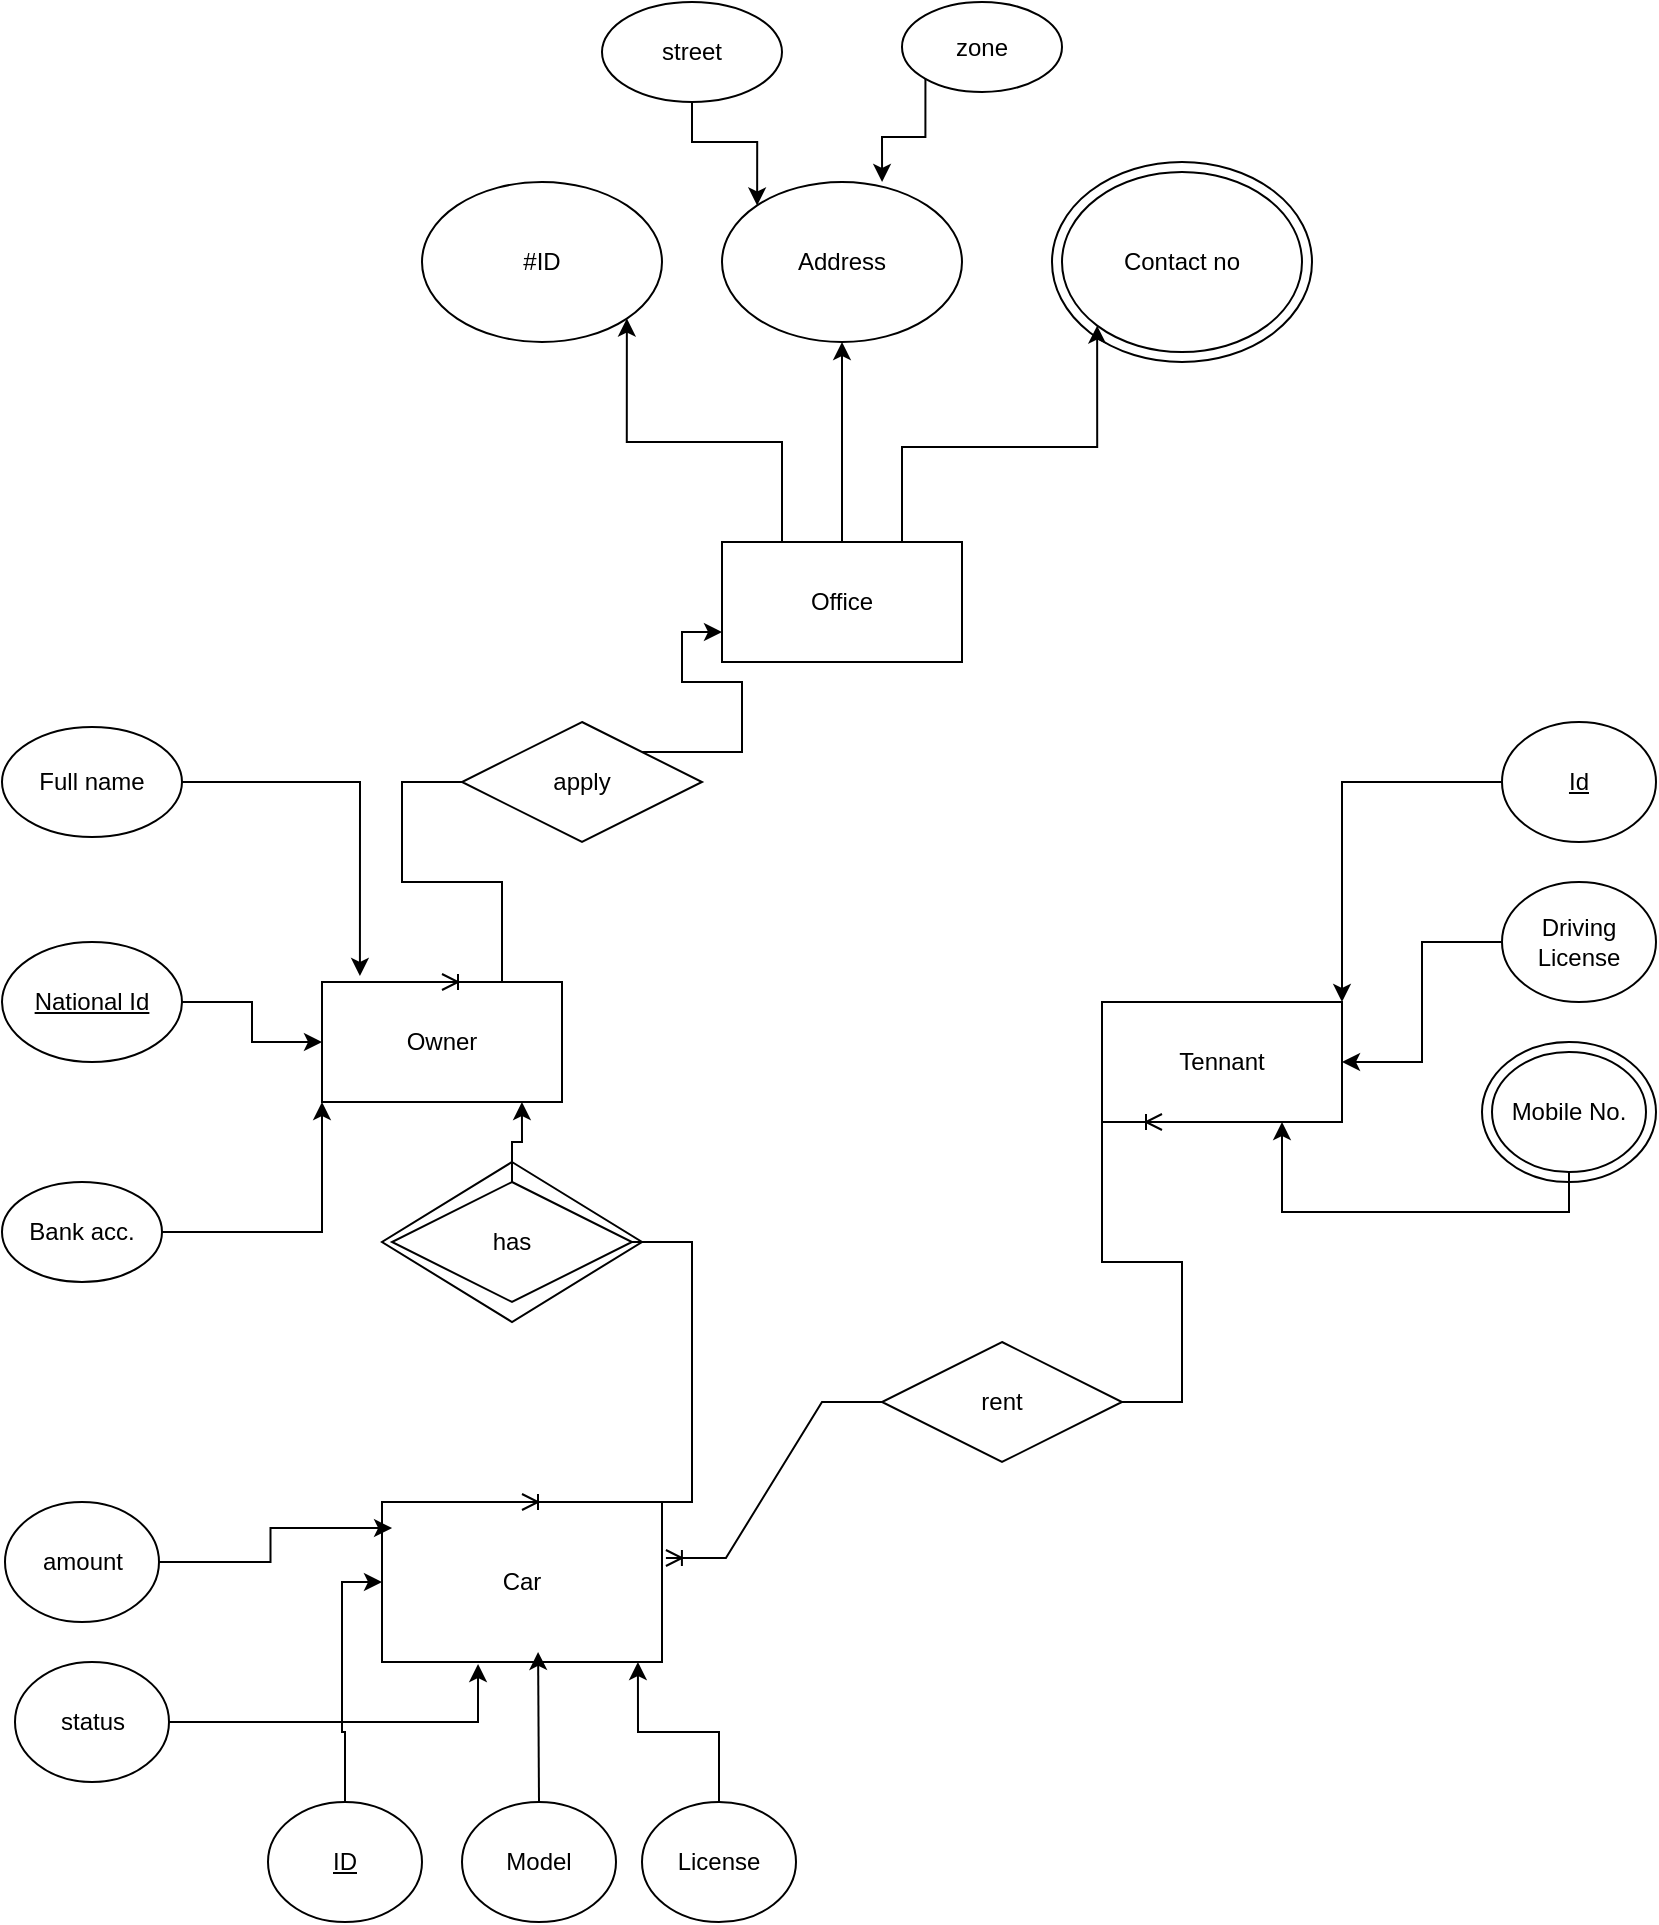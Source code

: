 <mxfile version="28.0.9">
  <diagram name="Page-1" id="pel_DhKkYhrq0elA8BhC">
    <mxGraphModel dx="1426" dy="749" grid="1" gridSize="10" guides="1" tooltips="1" connect="1" arrows="1" fold="1" page="1" pageScale="1" pageWidth="827" pageHeight="1169" math="0" shadow="0">
      <root>
        <mxCell id="0" />
        <mxCell id="1" parent="0" />
        <mxCell id="rIx0_HP09q107G3XZrxy-67" value="Car" style="rounded=0;whiteSpace=wrap;html=1;" vertex="1" parent="1">
          <mxGeometry x="190" y="1000" width="140" height="80" as="geometry" />
        </mxCell>
        <mxCell id="rIx0_HP09q107G3XZrxy-65" value="has" style="shape=rhombus;perimeter=rhombusPerimeter;whiteSpace=wrap;html=1;align=center;" vertex="1" parent="1">
          <mxGeometry x="190" y="830" width="130" height="80" as="geometry" />
        </mxCell>
        <mxCell id="rIx0_HP09q107G3XZrxy-49" value="" style="ellipse;whiteSpace=wrap;html=1;" vertex="1" parent="1">
          <mxGeometry x="740" y="770" width="87" height="70" as="geometry" />
        </mxCell>
        <mxCell id="rIx0_HP09q107G3XZrxy-17" value="" style="ellipse;whiteSpace=wrap;html=1;" vertex="1" parent="1">
          <mxGeometry x="525" y="330" width="130" height="100" as="geometry" />
        </mxCell>
        <mxCell id="rIx0_HP09q107G3XZrxy-6" style="edgeStyle=orthogonalEdgeStyle;rounded=0;orthogonalLoop=1;jettySize=auto;html=1;exitX=0.25;exitY=0;exitDx=0;exitDy=0;entryX=1;entryY=1;entryDx=0;entryDy=0;" edge="1" parent="1" source="rIx0_HP09q107G3XZrxy-1" target="rIx0_HP09q107G3XZrxy-2">
          <mxGeometry relative="1" as="geometry" />
        </mxCell>
        <mxCell id="rIx0_HP09q107G3XZrxy-9" style="edgeStyle=orthogonalEdgeStyle;rounded=0;orthogonalLoop=1;jettySize=auto;html=1;exitX=0.5;exitY=0;exitDx=0;exitDy=0;entryX=0.5;entryY=1;entryDx=0;entryDy=0;" edge="1" parent="1" source="rIx0_HP09q107G3XZrxy-1" target="rIx0_HP09q107G3XZrxy-3">
          <mxGeometry relative="1" as="geometry" />
        </mxCell>
        <mxCell id="rIx0_HP09q107G3XZrxy-10" style="edgeStyle=orthogonalEdgeStyle;rounded=0;orthogonalLoop=1;jettySize=auto;html=1;exitX=0.75;exitY=0;exitDx=0;exitDy=0;entryX=0;entryY=1;entryDx=0;entryDy=0;" edge="1" parent="1" source="rIx0_HP09q107G3XZrxy-1" target="rIx0_HP09q107G3XZrxy-4">
          <mxGeometry relative="1" as="geometry" />
        </mxCell>
        <mxCell id="rIx0_HP09q107G3XZrxy-1" value="Office" style="rounded=0;whiteSpace=wrap;html=1;" vertex="1" parent="1">
          <mxGeometry x="360" y="520" width="120" height="60" as="geometry" />
        </mxCell>
        <mxCell id="rIx0_HP09q107G3XZrxy-2" value="#ID" style="ellipse;whiteSpace=wrap;html=1;" vertex="1" parent="1">
          <mxGeometry x="210" y="340" width="120" height="80" as="geometry" />
        </mxCell>
        <mxCell id="rIx0_HP09q107G3XZrxy-3" value="Address" style="ellipse;whiteSpace=wrap;html=1;" vertex="1" parent="1">
          <mxGeometry x="360" y="340" width="120" height="80" as="geometry" />
        </mxCell>
        <mxCell id="rIx0_HP09q107G3XZrxy-11" value="Owner" style="rounded=0;whiteSpace=wrap;html=1;" vertex="1" parent="1">
          <mxGeometry x="160" y="740" width="120" height="60" as="geometry" />
        </mxCell>
        <mxCell id="rIx0_HP09q107G3XZrxy-4" value="Contact no" style="ellipse;whiteSpace=wrap;html=1;&#xa;ellipse;whiteSpace=wrap;html=1;" vertex="1" parent="1">
          <mxGeometry x="530" y="335" width="120" height="90" as="geometry" />
        </mxCell>
        <mxCell id="rIx0_HP09q107G3XZrxy-12" value="Tennant" style="rounded=0;whiteSpace=wrap;html=1;" vertex="1" parent="1">
          <mxGeometry x="550" y="750" width="120" height="60" as="geometry" />
        </mxCell>
        <mxCell id="rIx0_HP09q107G3XZrxy-35" style="edgeStyle=orthogonalEdgeStyle;rounded=0;orthogonalLoop=1;jettySize=auto;html=1;exitX=1;exitY=0;exitDx=0;exitDy=0;entryX=0;entryY=0.75;entryDx=0;entryDy=0;" edge="1" parent="1" source="rIx0_HP09q107G3XZrxy-13" target="rIx0_HP09q107G3XZrxy-1">
          <mxGeometry relative="1" as="geometry" />
        </mxCell>
        <mxCell id="rIx0_HP09q107G3XZrxy-13" value="apply" style="shape=rhombus;perimeter=rhombusPerimeter;whiteSpace=wrap;html=1;align=center;" vertex="1" parent="1">
          <mxGeometry x="230" y="610" width="120" height="60" as="geometry" />
        </mxCell>
        <mxCell id="rIx0_HP09q107G3XZrxy-22" style="edgeStyle=orthogonalEdgeStyle;rounded=0;orthogonalLoop=1;jettySize=auto;html=1;exitX=0.5;exitY=1;exitDx=0;exitDy=0;entryX=0;entryY=0;entryDx=0;entryDy=0;" edge="1" parent="1" source="rIx0_HP09q107G3XZrxy-18" target="rIx0_HP09q107G3XZrxy-3">
          <mxGeometry relative="1" as="geometry" />
        </mxCell>
        <mxCell id="rIx0_HP09q107G3XZrxy-18" value="street" style="ellipse;whiteSpace=wrap;html=1;" vertex="1" parent="1">
          <mxGeometry x="300" y="250" width="90" height="50" as="geometry" />
        </mxCell>
        <mxCell id="rIx0_HP09q107G3XZrxy-19" value="zone" style="ellipse;whiteSpace=wrap;html=1;" vertex="1" parent="1">
          <mxGeometry x="450" y="250" width="80" height="45" as="geometry" />
        </mxCell>
        <mxCell id="rIx0_HP09q107G3XZrxy-26" style="edgeStyle=orthogonalEdgeStyle;rounded=0;orthogonalLoop=1;jettySize=auto;html=1;exitX=0;exitY=1;exitDx=0;exitDy=0;entryX=0.667;entryY=0;entryDx=0;entryDy=0;entryPerimeter=0;" edge="1" parent="1" source="rIx0_HP09q107G3XZrxy-19" target="rIx0_HP09q107G3XZrxy-3">
          <mxGeometry relative="1" as="geometry" />
        </mxCell>
        <mxCell id="rIx0_HP09q107G3XZrxy-31" value="" style="edgeStyle=entityRelationEdgeStyle;fontSize=12;html=1;endArrow=ERoneToMany;rounded=0;entryX=0.5;entryY=0;entryDx=0;entryDy=0;" edge="1" parent="1" source="rIx0_HP09q107G3XZrxy-13" target="rIx0_HP09q107G3XZrxy-11">
          <mxGeometry width="100" height="100" relative="1" as="geometry">
            <mxPoint x="210" y="540" as="sourcePoint" />
            <mxPoint x="160" y="675" as="targetPoint" />
          </mxGeometry>
        </mxCell>
        <mxCell id="rIx0_HP09q107G3XZrxy-42" style="edgeStyle=orthogonalEdgeStyle;rounded=0;orthogonalLoop=1;jettySize=auto;html=1;exitX=1;exitY=0.5;exitDx=0;exitDy=0;entryX=0;entryY=1;entryDx=0;entryDy=0;" edge="1" parent="1" source="rIx0_HP09q107G3XZrxy-37" target="rIx0_HP09q107G3XZrxy-11">
          <mxGeometry relative="1" as="geometry" />
        </mxCell>
        <mxCell id="rIx0_HP09q107G3XZrxy-37" value="Bank acc." style="ellipse;whiteSpace=wrap;html=1;" vertex="1" parent="1">
          <mxGeometry y="840" width="80" height="50" as="geometry" />
        </mxCell>
        <mxCell id="rIx0_HP09q107G3XZrxy-41" style="edgeStyle=orthogonalEdgeStyle;rounded=0;orthogonalLoop=1;jettySize=auto;html=1;exitX=1;exitY=0.5;exitDx=0;exitDy=0;entryX=0;entryY=0.5;entryDx=0;entryDy=0;" edge="1" parent="1" source="rIx0_HP09q107G3XZrxy-38" target="rIx0_HP09q107G3XZrxy-11">
          <mxGeometry relative="1" as="geometry" />
        </mxCell>
        <mxCell id="rIx0_HP09q107G3XZrxy-38" value="&lt;u&gt;National Id&lt;/u&gt;" style="ellipse;whiteSpace=wrap;html=1;" vertex="1" parent="1">
          <mxGeometry y="720" width="90" height="60" as="geometry" />
        </mxCell>
        <mxCell id="rIx0_HP09q107G3XZrxy-39" value="Full name" style="ellipse;whiteSpace=wrap;html=1;" vertex="1" parent="1">
          <mxGeometry y="612.5" width="90" height="55" as="geometry" />
        </mxCell>
        <mxCell id="rIx0_HP09q107G3XZrxy-40" style="edgeStyle=orthogonalEdgeStyle;rounded=0;orthogonalLoop=1;jettySize=auto;html=1;exitX=1;exitY=0.5;exitDx=0;exitDy=0;entryX=0.158;entryY=-0.05;entryDx=0;entryDy=0;entryPerimeter=0;" edge="1" parent="1" source="rIx0_HP09q107G3XZrxy-39" target="rIx0_HP09q107G3XZrxy-11">
          <mxGeometry relative="1" as="geometry" />
        </mxCell>
        <mxCell id="rIx0_HP09q107G3XZrxy-46" style="edgeStyle=orthogonalEdgeStyle;rounded=0;orthogonalLoop=1;jettySize=auto;html=1;exitX=0;exitY=0.5;exitDx=0;exitDy=0;entryX=1;entryY=0;entryDx=0;entryDy=0;" edge="1" parent="1" source="rIx0_HP09q107G3XZrxy-43" target="rIx0_HP09q107G3XZrxy-12">
          <mxGeometry relative="1" as="geometry" />
        </mxCell>
        <mxCell id="rIx0_HP09q107G3XZrxy-43" value="&lt;u&gt;Id&lt;/u&gt;" style="ellipse;whiteSpace=wrap;html=1;" vertex="1" parent="1">
          <mxGeometry x="750" y="610" width="77" height="60" as="geometry" />
        </mxCell>
        <mxCell id="rIx0_HP09q107G3XZrxy-47" style="edgeStyle=orthogonalEdgeStyle;rounded=0;orthogonalLoop=1;jettySize=auto;html=1;exitX=0;exitY=0.5;exitDx=0;exitDy=0;entryX=1;entryY=0.5;entryDx=0;entryDy=0;" edge="1" parent="1" source="rIx0_HP09q107G3XZrxy-44" target="rIx0_HP09q107G3XZrxy-12">
          <mxGeometry relative="1" as="geometry" />
        </mxCell>
        <mxCell id="rIx0_HP09q107G3XZrxy-44" value="Driving License" style="ellipse;whiteSpace=wrap;html=1;" vertex="1" parent="1">
          <mxGeometry x="750" y="690" width="77" height="60" as="geometry" />
        </mxCell>
        <mxCell id="rIx0_HP09q107G3XZrxy-48" style="edgeStyle=orthogonalEdgeStyle;rounded=0;orthogonalLoop=1;jettySize=auto;html=1;exitX=0.5;exitY=1;exitDx=0;exitDy=0;entryX=0.75;entryY=1;entryDx=0;entryDy=0;" edge="1" parent="1" source="rIx0_HP09q107G3XZrxy-45" target="rIx0_HP09q107G3XZrxy-12">
          <mxGeometry relative="1" as="geometry" />
        </mxCell>
        <mxCell id="rIx0_HP09q107G3XZrxy-45" value="Mobile No." style="ellipse;whiteSpace=wrap;html=1;" vertex="1" parent="1">
          <mxGeometry x="745" y="775" width="77" height="60" as="geometry" />
        </mxCell>
        <mxCell id="rIx0_HP09q107G3XZrxy-52" value="" style="edgeStyle=entityRelationEdgeStyle;fontSize=12;html=1;endArrow=ERoneToMany;rounded=0;entryX=0.5;entryY=0;entryDx=0;entryDy=0;" edge="1" parent="1" source="rIx0_HP09q107G3XZrxy-53" target="rIx0_HP09q107G3XZrxy-67">
          <mxGeometry width="100" height="100" relative="1" as="geometry">
            <mxPoint x="150" y="890" as="sourcePoint" />
            <mxPoint x="190" y="1000" as="targetPoint" />
            <Array as="points">
              <mxPoint x="140" y="970" />
              <mxPoint x="260" y="940" />
              <mxPoint x="280" y="960" />
              <mxPoint x="280" y="960" />
            </Array>
          </mxGeometry>
        </mxCell>
        <mxCell id="rIx0_HP09q107G3XZrxy-53" value="has" style="shape=rhombus;perimeter=rhombusPerimeter;whiteSpace=wrap;html=1;align=center;" vertex="1" parent="1">
          <mxGeometry x="195" y="840" width="120" height="60" as="geometry" />
        </mxCell>
        <mxCell id="rIx0_HP09q107G3XZrxy-54" style="edgeStyle=orthogonalEdgeStyle;rounded=0;orthogonalLoop=1;jettySize=auto;html=1;exitX=0.5;exitY=0;exitDx=0;exitDy=0;entryX=0.833;entryY=1;entryDx=0;entryDy=0;entryPerimeter=0;" edge="1" parent="1" source="rIx0_HP09q107G3XZrxy-53" target="rIx0_HP09q107G3XZrxy-11">
          <mxGeometry relative="1" as="geometry" />
        </mxCell>
        <mxCell id="rIx0_HP09q107G3XZrxy-59" style="edgeStyle=orthogonalEdgeStyle;rounded=0;orthogonalLoop=1;jettySize=auto;html=1;exitX=0.5;exitY=0;exitDx=0;exitDy=0;entryX=0;entryY=0.5;entryDx=0;entryDy=0;" edge="1" parent="1" source="rIx0_HP09q107G3XZrxy-55" target="rIx0_HP09q107G3XZrxy-67">
          <mxGeometry relative="1" as="geometry">
            <mxPoint x="200" y="1040" as="targetPoint" />
          </mxGeometry>
        </mxCell>
        <mxCell id="rIx0_HP09q107G3XZrxy-55" value="&lt;u&gt;ID&lt;/u&gt;" style="ellipse;whiteSpace=wrap;html=1;" vertex="1" parent="1">
          <mxGeometry x="133" y="1150" width="77" height="60" as="geometry" />
        </mxCell>
        <mxCell id="rIx0_HP09q107G3XZrxy-56" value="Model" style="ellipse;whiteSpace=wrap;html=1;" vertex="1" parent="1">
          <mxGeometry x="230" y="1150" width="77" height="60" as="geometry" />
        </mxCell>
        <mxCell id="rIx0_HP09q107G3XZrxy-57" value="License" style="ellipse;whiteSpace=wrap;html=1;" vertex="1" parent="1">
          <mxGeometry x="320" y="1150" width="77" height="60" as="geometry" />
        </mxCell>
        <mxCell id="rIx0_HP09q107G3XZrxy-60" style="edgeStyle=orthogonalEdgeStyle;rounded=0;orthogonalLoop=1;jettySize=auto;html=1;exitX=0.5;exitY=0;exitDx=0;exitDy=0;entryX=0.567;entryY=1.083;entryDx=0;entryDy=0;entryPerimeter=0;" edge="1" parent="1" source="rIx0_HP09q107G3XZrxy-56">
          <mxGeometry relative="1" as="geometry">
            <mxPoint x="268.04" y="1074.98" as="targetPoint" />
          </mxGeometry>
        </mxCell>
        <mxCell id="rIx0_HP09q107G3XZrxy-62" value="amount" style="ellipse;whiteSpace=wrap;html=1;" vertex="1" parent="1">
          <mxGeometry x="1.5" y="1000" width="77" height="60" as="geometry" />
        </mxCell>
        <mxCell id="rIx0_HP09q107G3XZrxy-68" style="edgeStyle=orthogonalEdgeStyle;rounded=0;orthogonalLoop=1;jettySize=auto;html=1;exitX=1;exitY=0.5;exitDx=0;exitDy=0;entryX=0.036;entryY=0.163;entryDx=0;entryDy=0;entryPerimeter=0;" edge="1" parent="1" source="rIx0_HP09q107G3XZrxy-62" target="rIx0_HP09q107G3XZrxy-67">
          <mxGeometry relative="1" as="geometry" />
        </mxCell>
        <mxCell id="rIx0_HP09q107G3XZrxy-69" value="status" style="ellipse;whiteSpace=wrap;html=1;" vertex="1" parent="1">
          <mxGeometry x="6.5" y="1080" width="77" height="60" as="geometry" />
        </mxCell>
        <mxCell id="rIx0_HP09q107G3XZrxy-70" style="edgeStyle=orthogonalEdgeStyle;rounded=0;orthogonalLoop=1;jettySize=auto;html=1;exitX=1;exitY=0.5;exitDx=0;exitDy=0;entryX=0.343;entryY=1.013;entryDx=0;entryDy=0;entryPerimeter=0;" edge="1" parent="1" source="rIx0_HP09q107G3XZrxy-69" target="rIx0_HP09q107G3XZrxy-67">
          <mxGeometry relative="1" as="geometry" />
        </mxCell>
        <mxCell id="rIx0_HP09q107G3XZrxy-71" value="rent" style="shape=rhombus;perimeter=rhombusPerimeter;whiteSpace=wrap;html=1;align=center;" vertex="1" parent="1">
          <mxGeometry x="440" y="920" width="120" height="60" as="geometry" />
        </mxCell>
        <mxCell id="rIx0_HP09q107G3XZrxy-72" value="" style="edgeStyle=entityRelationEdgeStyle;fontSize=12;html=1;endArrow=ERoneToMany;rounded=0;exitX=0;exitY=0.5;exitDx=0;exitDy=0;entryX=1.014;entryY=0.35;entryDx=0;entryDy=0;entryPerimeter=0;" edge="1" parent="1" source="rIx0_HP09q107G3XZrxy-71" target="rIx0_HP09q107G3XZrxy-67">
          <mxGeometry width="100" height="100" relative="1" as="geometry">
            <mxPoint x="360" y="1040" as="sourcePoint" />
            <mxPoint x="410" y="1050" as="targetPoint" />
            <Array as="points">
              <mxPoint x="440" y="970" />
            </Array>
          </mxGeometry>
        </mxCell>
        <mxCell id="rIx0_HP09q107G3XZrxy-74" value="" style="edgeStyle=entityRelationEdgeStyle;fontSize=12;html=1;endArrow=ERoneToMany;rounded=0;entryX=0.25;entryY=1;entryDx=0;entryDy=0;" edge="1" parent="1" target="rIx0_HP09q107G3XZrxy-12">
          <mxGeometry width="100" height="100" relative="1" as="geometry">
            <mxPoint x="560" y="950" as="sourcePoint" />
            <mxPoint x="650" y="850" as="targetPoint" />
          </mxGeometry>
        </mxCell>
        <mxCell id="rIx0_HP09q107G3XZrxy-75" style="edgeStyle=orthogonalEdgeStyle;rounded=0;orthogonalLoop=1;jettySize=auto;html=1;exitX=0.5;exitY=0;exitDx=0;exitDy=0;entryX=0.914;entryY=1;entryDx=0;entryDy=0;entryPerimeter=0;" edge="1" parent="1" source="rIx0_HP09q107G3XZrxy-57" target="rIx0_HP09q107G3XZrxy-67">
          <mxGeometry relative="1" as="geometry" />
        </mxCell>
      </root>
    </mxGraphModel>
  </diagram>
</mxfile>
